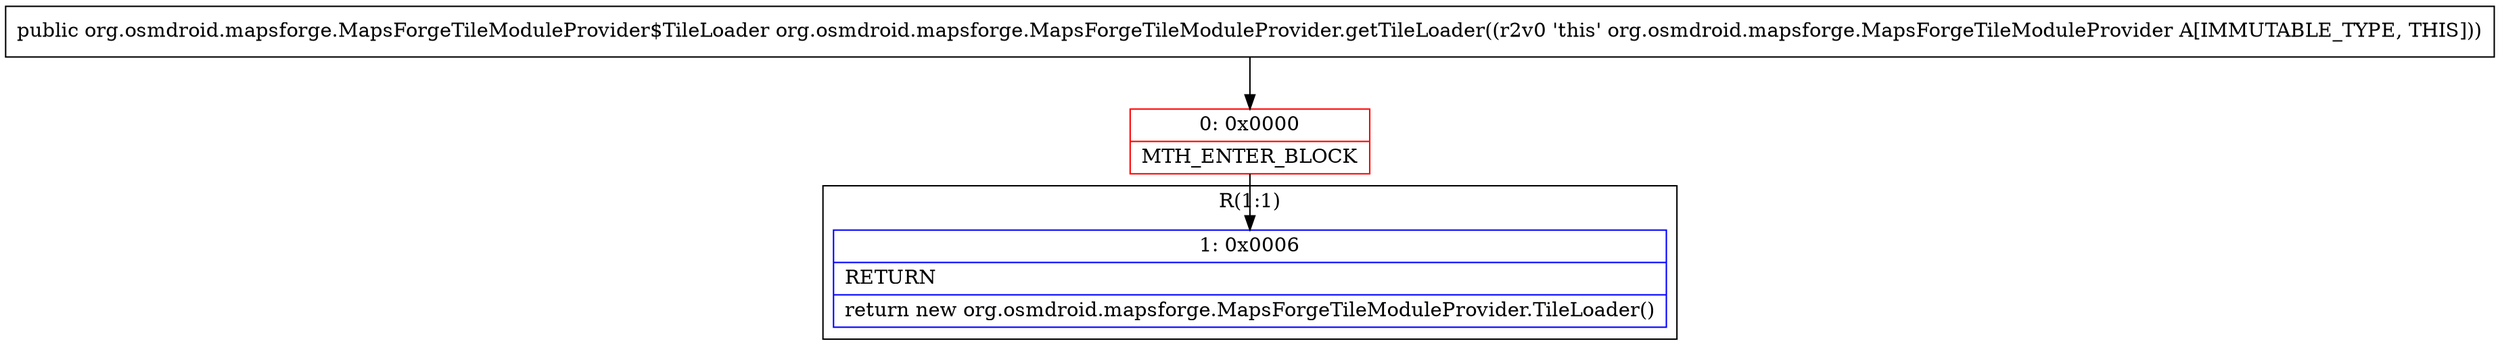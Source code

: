 digraph "CFG fororg.osmdroid.mapsforge.MapsForgeTileModuleProvider.getTileLoader()Lorg\/osmdroid\/mapsforge\/MapsForgeTileModuleProvider$TileLoader;" {
subgraph cluster_Region_1170142986 {
label = "R(1:1)";
node [shape=record,color=blue];
Node_1 [shape=record,label="{1\:\ 0x0006|RETURN\l|return new org.osmdroid.mapsforge.MapsForgeTileModuleProvider.TileLoader()\l}"];
}
Node_0 [shape=record,color=red,label="{0\:\ 0x0000|MTH_ENTER_BLOCK\l}"];
MethodNode[shape=record,label="{public org.osmdroid.mapsforge.MapsForgeTileModuleProvider$TileLoader org.osmdroid.mapsforge.MapsForgeTileModuleProvider.getTileLoader((r2v0 'this' org.osmdroid.mapsforge.MapsForgeTileModuleProvider A[IMMUTABLE_TYPE, THIS])) }"];
MethodNode -> Node_0;
Node_0 -> Node_1;
}

